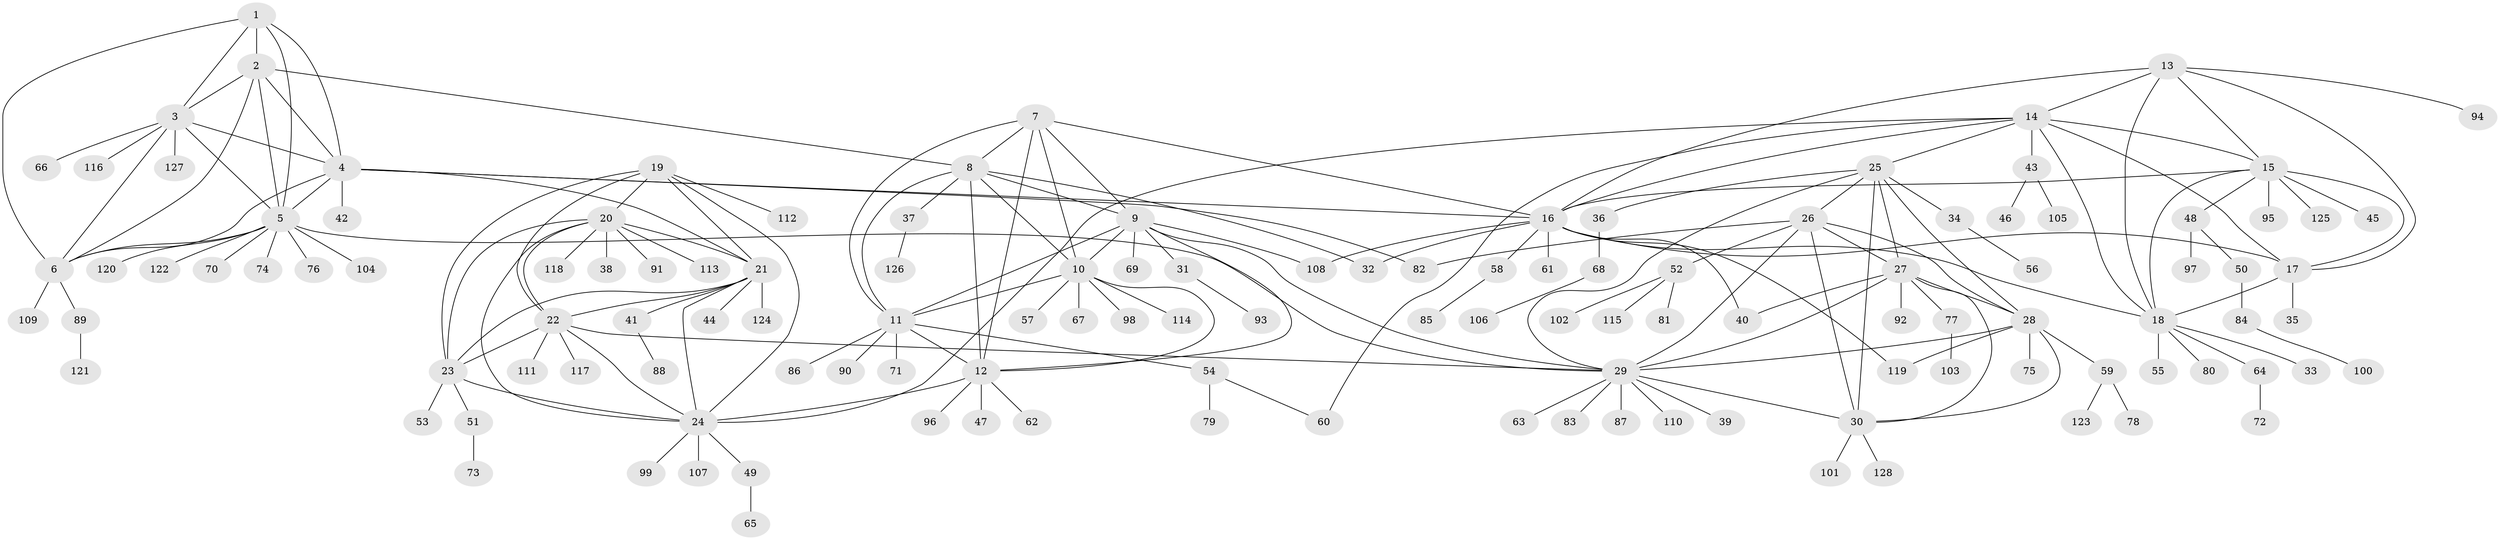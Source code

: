 // Generated by graph-tools (version 1.1) at 2025/26/03/09/25 03:26:35]
// undirected, 128 vertices, 189 edges
graph export_dot {
graph [start="1"]
  node [color=gray90,style=filled];
  1;
  2;
  3;
  4;
  5;
  6;
  7;
  8;
  9;
  10;
  11;
  12;
  13;
  14;
  15;
  16;
  17;
  18;
  19;
  20;
  21;
  22;
  23;
  24;
  25;
  26;
  27;
  28;
  29;
  30;
  31;
  32;
  33;
  34;
  35;
  36;
  37;
  38;
  39;
  40;
  41;
  42;
  43;
  44;
  45;
  46;
  47;
  48;
  49;
  50;
  51;
  52;
  53;
  54;
  55;
  56;
  57;
  58;
  59;
  60;
  61;
  62;
  63;
  64;
  65;
  66;
  67;
  68;
  69;
  70;
  71;
  72;
  73;
  74;
  75;
  76;
  77;
  78;
  79;
  80;
  81;
  82;
  83;
  84;
  85;
  86;
  87;
  88;
  89;
  90;
  91;
  92;
  93;
  94;
  95;
  96;
  97;
  98;
  99;
  100;
  101;
  102;
  103;
  104;
  105;
  106;
  107;
  108;
  109;
  110;
  111;
  112;
  113;
  114;
  115;
  116;
  117;
  118;
  119;
  120;
  121;
  122;
  123;
  124;
  125;
  126;
  127;
  128;
  1 -- 2;
  1 -- 3;
  1 -- 4;
  1 -- 5;
  1 -- 6;
  2 -- 3;
  2 -- 4;
  2 -- 5;
  2 -- 6;
  2 -- 8;
  3 -- 4;
  3 -- 5;
  3 -- 6;
  3 -- 66;
  3 -- 116;
  3 -- 127;
  4 -- 5;
  4 -- 6;
  4 -- 16;
  4 -- 21;
  4 -- 42;
  4 -- 82;
  5 -- 6;
  5 -- 29;
  5 -- 70;
  5 -- 74;
  5 -- 76;
  5 -- 104;
  5 -- 120;
  5 -- 122;
  6 -- 89;
  6 -- 109;
  7 -- 8;
  7 -- 9;
  7 -- 10;
  7 -- 11;
  7 -- 12;
  7 -- 16;
  8 -- 9;
  8 -- 10;
  8 -- 11;
  8 -- 12;
  8 -- 32;
  8 -- 37;
  9 -- 10;
  9 -- 11;
  9 -- 12;
  9 -- 29;
  9 -- 31;
  9 -- 69;
  9 -- 108;
  10 -- 11;
  10 -- 12;
  10 -- 57;
  10 -- 67;
  10 -- 98;
  10 -- 114;
  11 -- 12;
  11 -- 54;
  11 -- 71;
  11 -- 86;
  11 -- 90;
  12 -- 24;
  12 -- 47;
  12 -- 62;
  12 -- 96;
  13 -- 14;
  13 -- 15;
  13 -- 16;
  13 -- 17;
  13 -- 18;
  13 -- 94;
  14 -- 15;
  14 -- 16;
  14 -- 17;
  14 -- 18;
  14 -- 24;
  14 -- 25;
  14 -- 43;
  14 -- 60;
  15 -- 16;
  15 -- 17;
  15 -- 18;
  15 -- 45;
  15 -- 48;
  15 -- 95;
  15 -- 125;
  16 -- 17;
  16 -- 18;
  16 -- 32;
  16 -- 40;
  16 -- 58;
  16 -- 61;
  16 -- 108;
  16 -- 119;
  17 -- 18;
  17 -- 35;
  18 -- 33;
  18 -- 55;
  18 -- 64;
  18 -- 80;
  19 -- 20;
  19 -- 21;
  19 -- 22;
  19 -- 23;
  19 -- 24;
  19 -- 112;
  20 -- 21;
  20 -- 22;
  20 -- 23;
  20 -- 24;
  20 -- 38;
  20 -- 91;
  20 -- 113;
  20 -- 118;
  21 -- 22;
  21 -- 23;
  21 -- 24;
  21 -- 41;
  21 -- 44;
  21 -- 124;
  22 -- 23;
  22 -- 24;
  22 -- 29;
  22 -- 111;
  22 -- 117;
  23 -- 24;
  23 -- 51;
  23 -- 53;
  24 -- 49;
  24 -- 99;
  24 -- 107;
  25 -- 26;
  25 -- 27;
  25 -- 28;
  25 -- 29;
  25 -- 30;
  25 -- 34;
  25 -- 36;
  26 -- 27;
  26 -- 28;
  26 -- 29;
  26 -- 30;
  26 -- 52;
  26 -- 82;
  27 -- 28;
  27 -- 29;
  27 -- 30;
  27 -- 40;
  27 -- 77;
  27 -- 92;
  28 -- 29;
  28 -- 30;
  28 -- 59;
  28 -- 75;
  28 -- 119;
  29 -- 30;
  29 -- 39;
  29 -- 63;
  29 -- 83;
  29 -- 87;
  29 -- 110;
  30 -- 101;
  30 -- 128;
  31 -- 93;
  34 -- 56;
  36 -- 68;
  37 -- 126;
  41 -- 88;
  43 -- 46;
  43 -- 105;
  48 -- 50;
  48 -- 97;
  49 -- 65;
  50 -- 84;
  51 -- 73;
  52 -- 81;
  52 -- 102;
  52 -- 115;
  54 -- 60;
  54 -- 79;
  58 -- 85;
  59 -- 78;
  59 -- 123;
  64 -- 72;
  68 -- 106;
  77 -- 103;
  84 -- 100;
  89 -- 121;
}
